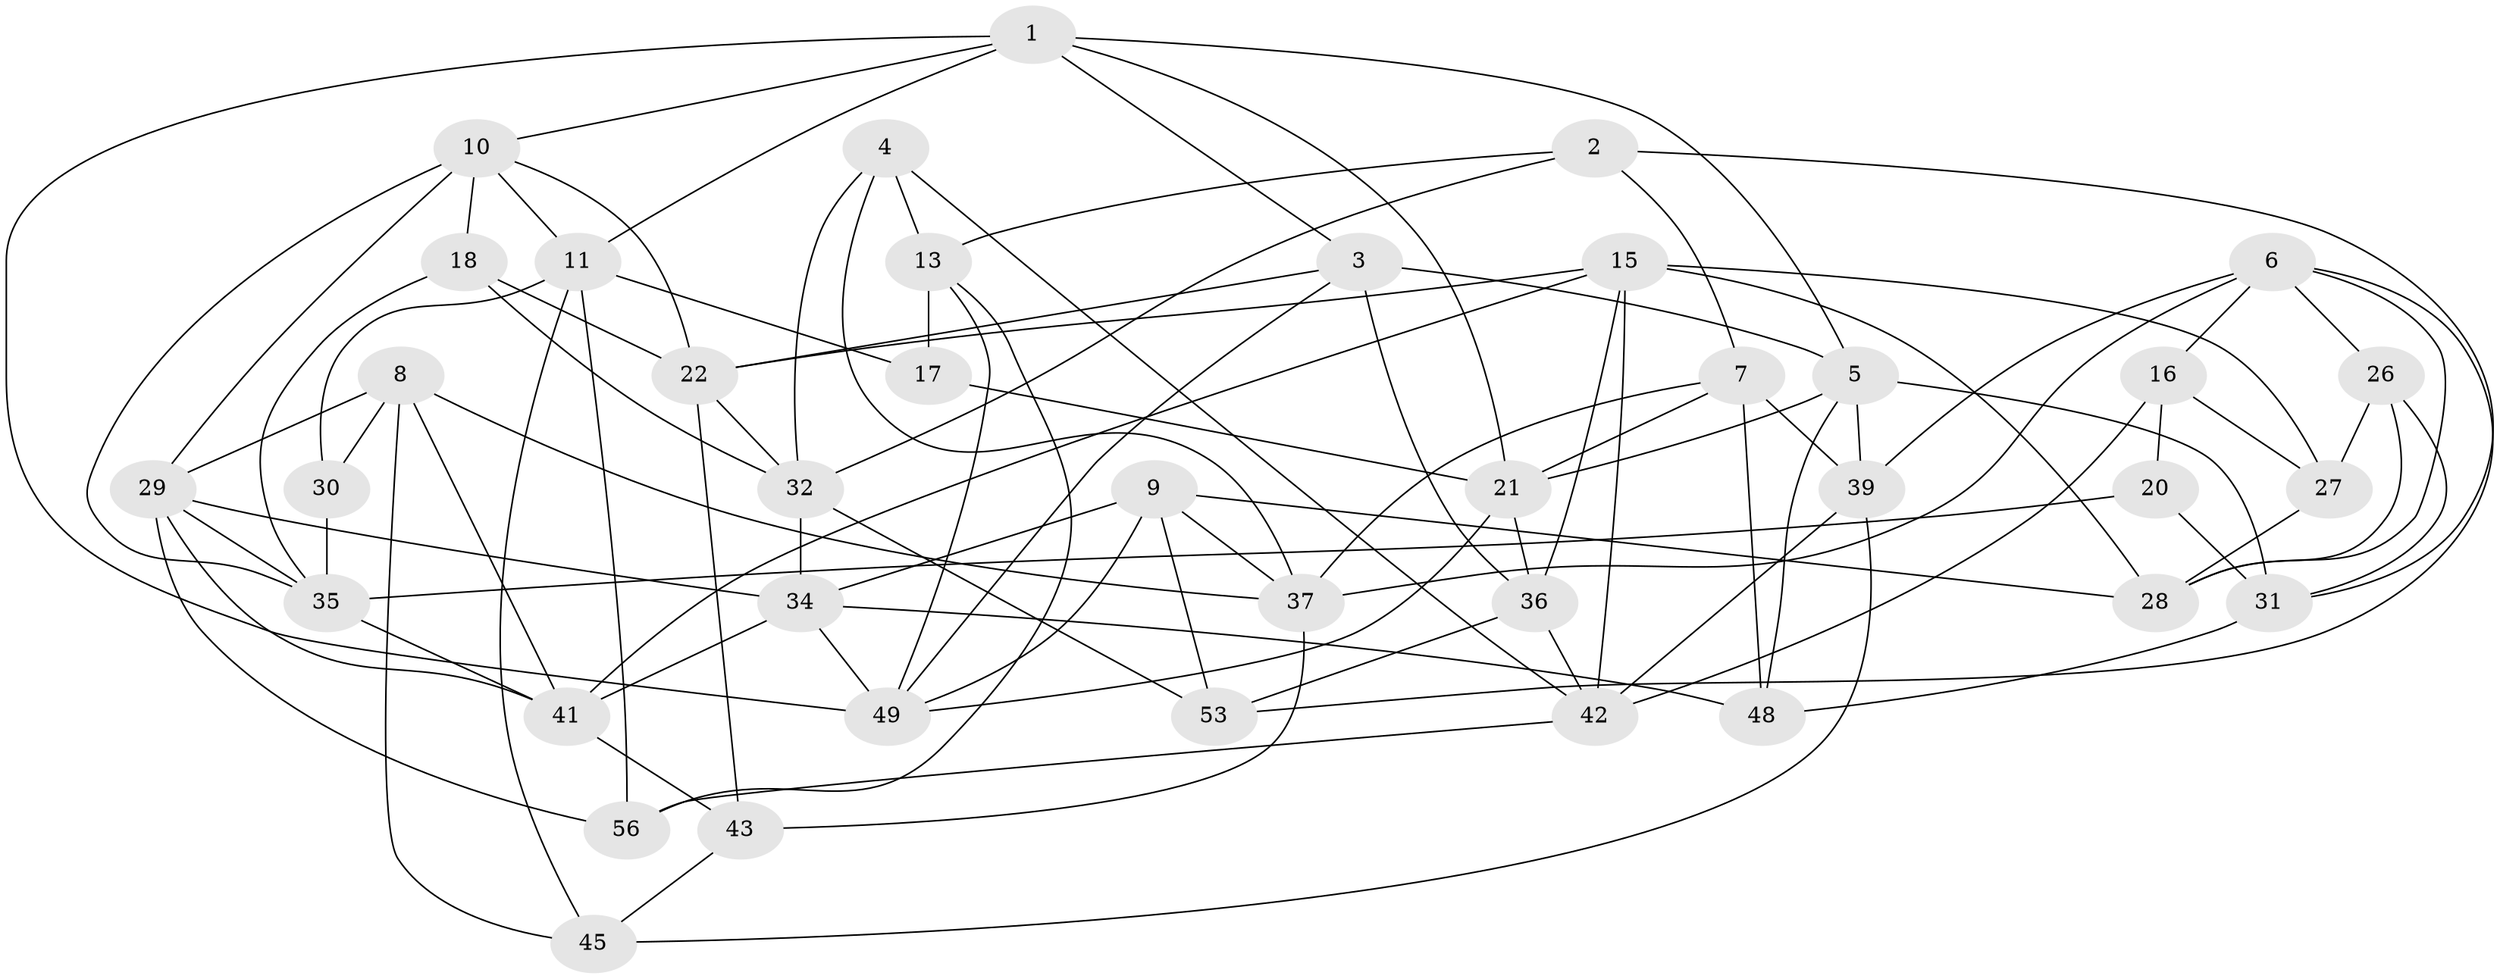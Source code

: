 // Generated by graph-tools (version 1.1) at 2025/24/03/03/25 07:24:24]
// undirected, 39 vertices, 97 edges
graph export_dot {
graph [start="1"]
  node [color=gray90,style=filled];
  1 [super="+23"];
  2;
  3 [super="+19"];
  4;
  5 [super="+40"];
  6 [super="+59"];
  7 [super="+62"];
  8 [super="+14"];
  9 [super="+33"];
  10 [super="+12"];
  11 [super="+24"];
  13 [super="+54"];
  15 [super="+25"];
  16;
  17;
  18;
  20;
  21 [super="+51"];
  22 [super="+55"];
  26;
  27;
  28 [super="+38"];
  29 [super="+57"];
  30;
  31 [super="+50"];
  32 [super="+52"];
  34 [super="+64"];
  35 [super="+61"];
  36 [super="+46"];
  37 [super="+60"];
  39 [super="+63"];
  41 [super="+47"];
  42 [super="+44"];
  43;
  45;
  48;
  49 [super="+58"];
  53;
  56;
  1 -- 49;
  1 -- 11;
  1 -- 10;
  1 -- 5;
  1 -- 3;
  1 -- 21;
  2 -- 31;
  2 -- 7;
  2 -- 13;
  2 -- 32;
  3 -- 22;
  3 -- 49;
  3 -- 5;
  3 -- 36 [weight=2];
  4 -- 13;
  4 -- 37;
  4 -- 42;
  4 -- 32;
  5 -- 48;
  5 -- 31;
  5 -- 39;
  5 -- 21;
  6 -- 26;
  6 -- 39;
  6 -- 37;
  6 -- 16;
  6 -- 28;
  6 -- 53;
  7 -- 48;
  7 -- 39 [weight=2];
  7 -- 37;
  7 -- 21;
  8 -- 30 [weight=2];
  8 -- 29;
  8 -- 41;
  8 -- 37;
  8 -- 45;
  9 -- 53;
  9 -- 28 [weight=2];
  9 -- 49;
  9 -- 34;
  9 -- 37;
  10 -- 18;
  10 -- 22;
  10 -- 35;
  10 -- 11;
  10 -- 29;
  11 -- 45;
  11 -- 17;
  11 -- 56;
  11 -- 30;
  13 -- 49;
  13 -- 17 [weight=2];
  13 -- 56;
  15 -- 42;
  15 -- 36;
  15 -- 22;
  15 -- 41;
  15 -- 27;
  15 -- 28;
  16 -- 27;
  16 -- 20;
  16 -- 42;
  17 -- 21;
  18 -- 32;
  18 -- 22;
  18 -- 35;
  20 -- 35;
  20 -- 31 [weight=2];
  21 -- 49;
  21 -- 36;
  22 -- 43;
  22 -- 32;
  26 -- 31;
  26 -- 28;
  26 -- 27;
  27 -- 28;
  29 -- 56;
  29 -- 35;
  29 -- 41;
  29 -- 34;
  30 -- 35;
  31 -- 48;
  32 -- 53;
  32 -- 34;
  34 -- 41;
  34 -- 48;
  34 -- 49;
  35 -- 41;
  36 -- 53;
  36 -- 42;
  37 -- 43;
  39 -- 45;
  39 -- 42;
  41 -- 43;
  42 -- 56;
  43 -- 45;
}
